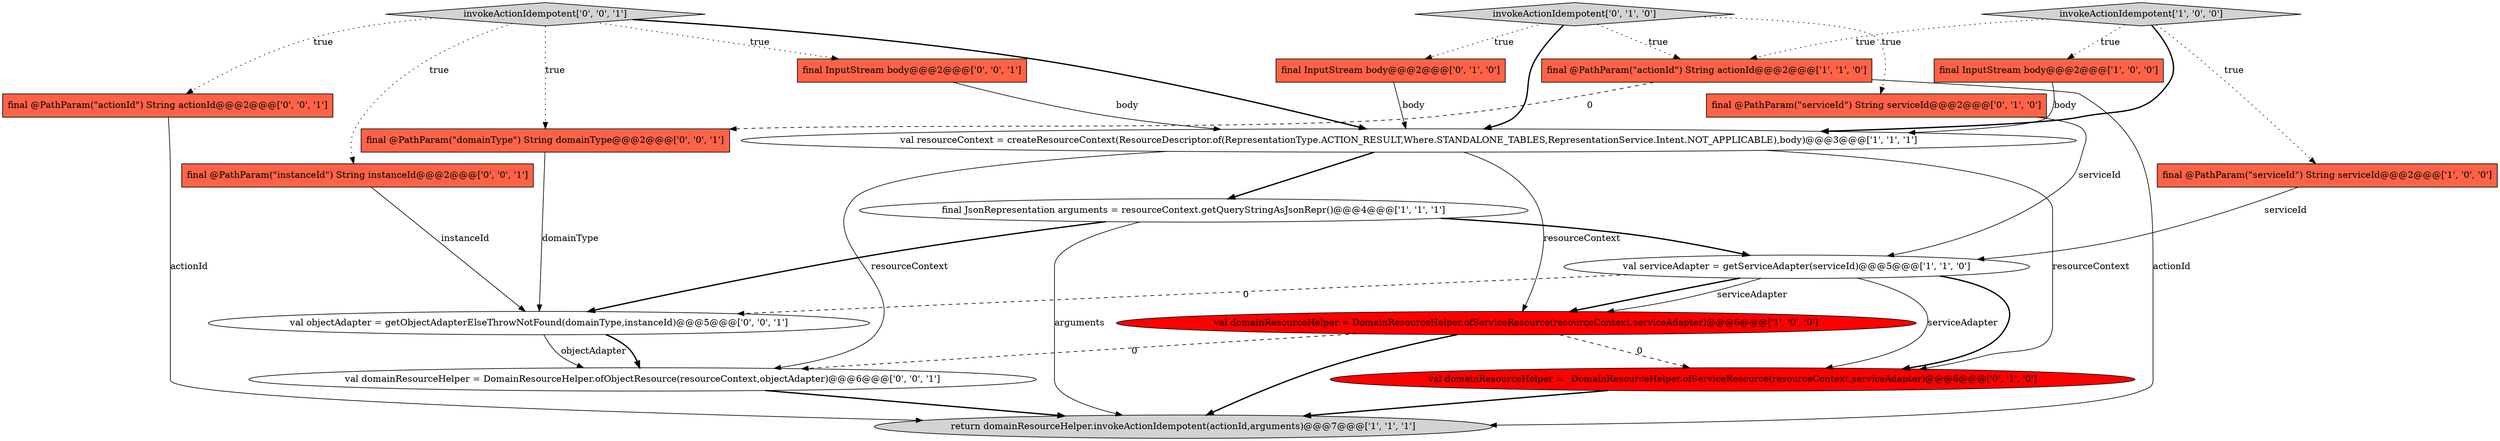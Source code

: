digraph {
8 [style = filled, label = "final @PathParam(\"actionId\") String actionId@@@2@@@['1', '1', '0']", fillcolor = tomato, shape = box image = "AAA0AAABBB1BBB"];
13 [style = filled, label = "final @PathParam(\"actionId\") String actionId@@@2@@@['0', '0', '1']", fillcolor = tomato, shape = box image = "AAA0AAABBB3BBB"];
0 [style = filled, label = "final JsonRepresentation arguments = resourceContext.getQueryStringAsJsonRepr()@@@4@@@['1', '1', '1']", fillcolor = white, shape = ellipse image = "AAA0AAABBB1BBB"];
12 [style = filled, label = "final InputStream body@@@2@@@['0', '1', '0']", fillcolor = tomato, shape = box image = "AAA0AAABBB2BBB"];
17 [style = filled, label = "final @PathParam(\"instanceId\") String instanceId@@@2@@@['0', '0', '1']", fillcolor = tomato, shape = box image = "AAA0AAABBB3BBB"];
4 [style = filled, label = "val resourceContext = createResourceContext(ResourceDescriptor.of(RepresentationType.ACTION_RESULT,Where.STANDALONE_TABLES,RepresentationService.Intent.NOT_APPLICABLE),body)@@@3@@@['1', '1', '1']", fillcolor = white, shape = ellipse image = "AAA0AAABBB1BBB"];
1 [style = filled, label = "final InputStream body@@@2@@@['1', '0', '0']", fillcolor = tomato, shape = box image = "AAA0AAABBB1BBB"];
14 [style = filled, label = "invokeActionIdempotent['0', '0', '1']", fillcolor = lightgray, shape = diamond image = "AAA0AAABBB3BBB"];
19 [style = filled, label = "final @PathParam(\"domainType\") String domainType@@@2@@@['0', '0', '1']", fillcolor = tomato, shape = box image = "AAA0AAABBB3BBB"];
3 [style = filled, label = "invokeActionIdempotent['1', '0', '0']", fillcolor = lightgray, shape = diamond image = "AAA0AAABBB1BBB"];
18 [style = filled, label = "val objectAdapter = getObjectAdapterElseThrowNotFound(domainType,instanceId)@@@5@@@['0', '0', '1']", fillcolor = white, shape = ellipse image = "AAA0AAABBB3BBB"];
11 [style = filled, label = "final @PathParam(\"serviceId\") String serviceId@@@2@@@['0', '1', '0']", fillcolor = tomato, shape = box image = "AAA0AAABBB2BBB"];
6 [style = filled, label = "final @PathParam(\"serviceId\") String serviceId@@@2@@@['1', '0', '0']", fillcolor = tomato, shape = box image = "AAA0AAABBB1BBB"];
10 [style = filled, label = "val domainResourceHelper = _DomainResourceHelper.ofServiceResource(resourceContext,serviceAdapter)@@@6@@@['0', '1', '0']", fillcolor = red, shape = ellipse image = "AAA1AAABBB2BBB"];
15 [style = filled, label = "final InputStream body@@@2@@@['0', '0', '1']", fillcolor = tomato, shape = box image = "AAA0AAABBB3BBB"];
7 [style = filled, label = "val domainResourceHelper = DomainResourceHelper.ofServiceResource(resourceContext,serviceAdapter)@@@6@@@['1', '0', '0']", fillcolor = red, shape = ellipse image = "AAA1AAABBB1BBB"];
16 [style = filled, label = "val domainResourceHelper = DomainResourceHelper.ofObjectResource(resourceContext,objectAdapter)@@@6@@@['0', '0', '1']", fillcolor = white, shape = ellipse image = "AAA0AAABBB3BBB"];
2 [style = filled, label = "val serviceAdapter = getServiceAdapter(serviceId)@@@5@@@['1', '1', '0']", fillcolor = white, shape = ellipse image = "AAA0AAABBB1BBB"];
9 [style = filled, label = "invokeActionIdempotent['0', '1', '0']", fillcolor = lightgray, shape = diamond image = "AAA0AAABBB2BBB"];
5 [style = filled, label = "return domainResourceHelper.invokeActionIdempotent(actionId,arguments)@@@7@@@['1', '1', '1']", fillcolor = lightgray, shape = ellipse image = "AAA0AAABBB1BBB"];
2->10 [style = solid, label="serviceAdapter"];
4->16 [style = solid, label="resourceContext"];
8->19 [style = dashed, label="0"];
13->5 [style = solid, label="actionId"];
9->12 [style = dotted, label="true"];
6->2 [style = solid, label="serviceId"];
17->18 [style = solid, label="instanceId"];
14->19 [style = dotted, label="true"];
7->16 [style = dashed, label="0"];
9->4 [style = bold, label=""];
9->11 [style = dotted, label="true"];
18->16 [style = solid, label="objectAdapter"];
0->2 [style = bold, label=""];
15->4 [style = solid, label="body"];
8->5 [style = solid, label="actionId"];
4->10 [style = solid, label="resourceContext"];
3->6 [style = dotted, label="true"];
2->10 [style = bold, label=""];
3->4 [style = bold, label=""];
14->13 [style = dotted, label="true"];
12->4 [style = solid, label="body"];
4->0 [style = bold, label=""];
9->8 [style = dotted, label="true"];
14->17 [style = dotted, label="true"];
14->15 [style = dotted, label="true"];
7->5 [style = bold, label=""];
10->5 [style = bold, label=""];
1->4 [style = solid, label="body"];
4->7 [style = solid, label="resourceContext"];
11->2 [style = solid, label="serviceId"];
2->18 [style = dashed, label="0"];
16->5 [style = bold, label=""];
2->7 [style = solid, label="serviceAdapter"];
7->10 [style = dashed, label="0"];
0->18 [style = bold, label=""];
2->7 [style = bold, label=""];
3->8 [style = dotted, label="true"];
3->1 [style = dotted, label="true"];
0->5 [style = solid, label="arguments"];
19->18 [style = solid, label="domainType"];
14->4 [style = bold, label=""];
18->16 [style = bold, label=""];
}
